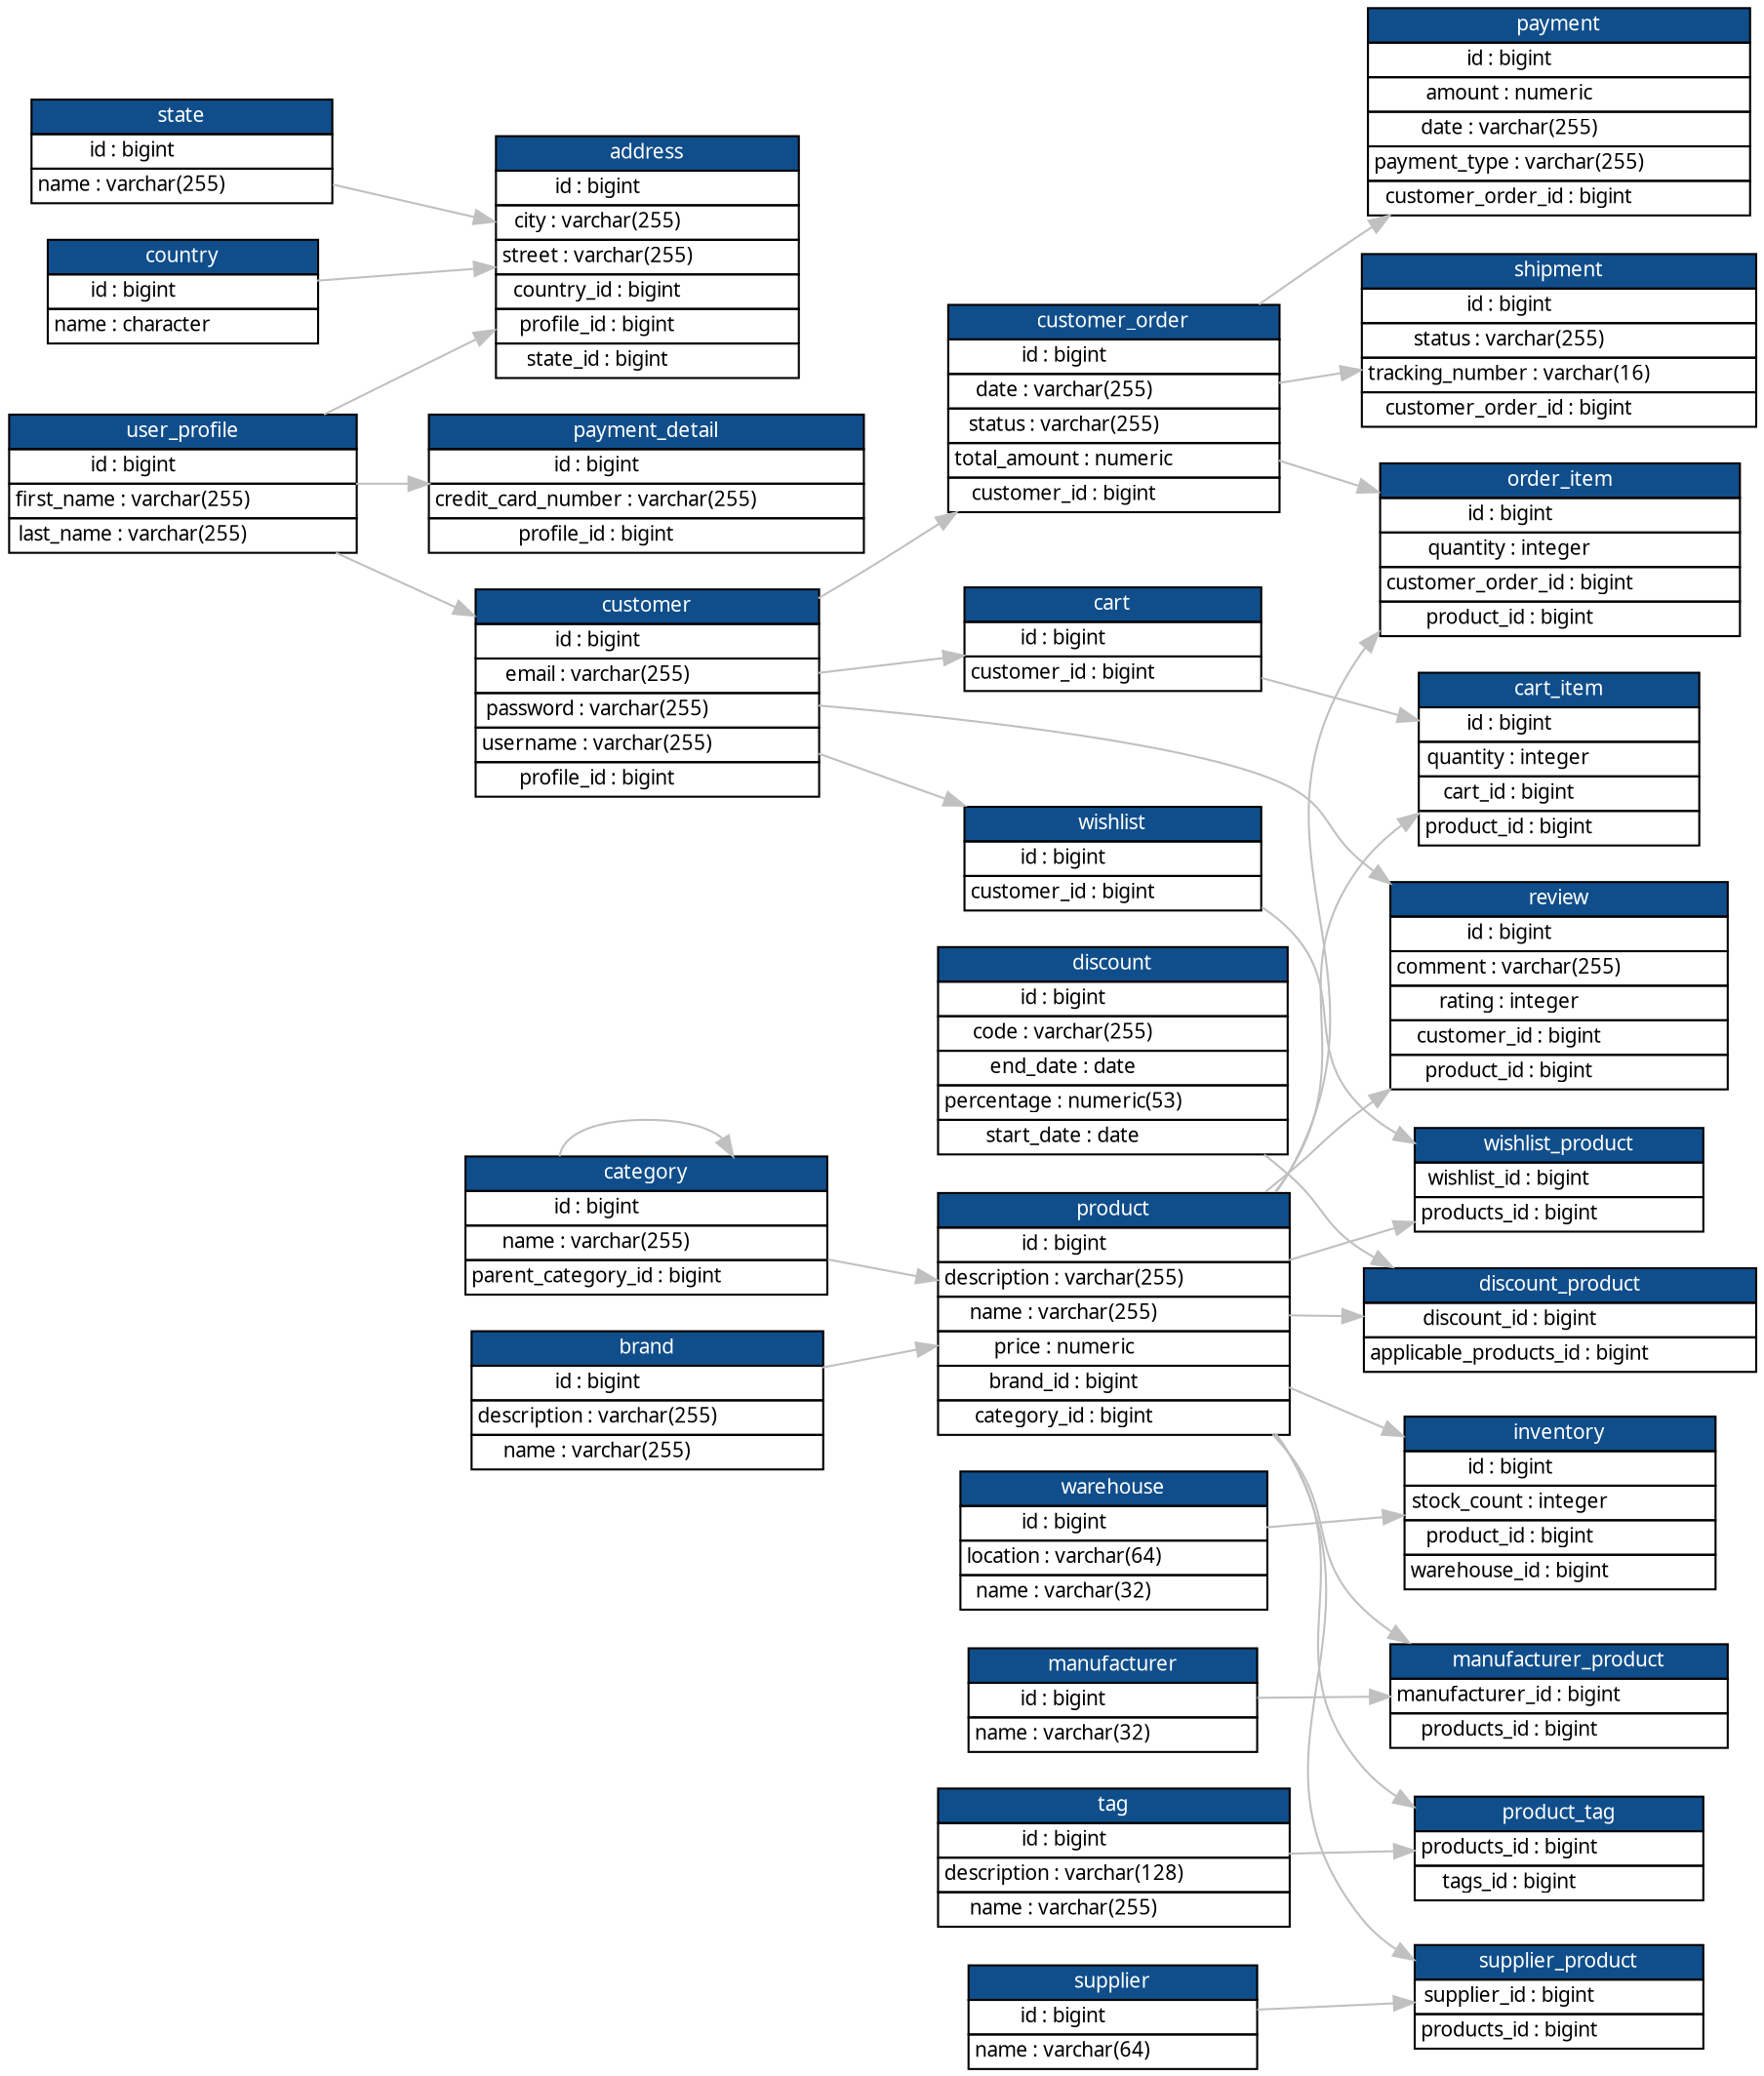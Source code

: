 digraph ERD {
graph[rankdir=LR, splines=true];
node [shape=record, fontsize=10, fontname="Verdana"];
edge [style=solid, color="gray"];
"address" [shape=none, margin=0, label=<<table border="0" cellborder="1" cellspacing="0" cellpadding="2">
<tr><td bgcolor="dodgerblue4" color="black"><font color="white">address</font></td></tr>
<tr><td>id : bigint     </td></tr>
<tr><td>city : varchar(255)     </td></tr>
<tr><td>street : varchar(255)     </td></tr>
<tr><td>country_id : bigint     </td></tr>
<tr><td>profile_id : bigint     </td></tr>
<tr><td>state_id : bigint     </td></tr>
</table>>];
"brand" [shape=none, margin=0, label=<<table border="0" cellborder="1" cellspacing="0" cellpadding="2">
<tr><td bgcolor="dodgerblue4" color="black"><font color="white">brand</font></td></tr>
<tr><td>id : bigint     </td></tr>
<tr><td>description : varchar(255)     </td></tr>
<tr><td>name : varchar(255)     </td></tr>
</table>>];
"cart" [shape=none, margin=0, label=<<table border="0" cellborder="1" cellspacing="0" cellpadding="2">
<tr><td bgcolor="dodgerblue4" color="black"><font color="white">cart</font></td></tr>
<tr><td>id : bigint     </td></tr>
<tr><td>customer_id : bigint     </td></tr>
</table>>];
"cart_item" [shape=none, margin=0, label=<<table border="0" cellborder="1" cellspacing="0" cellpadding="2">
<tr><td bgcolor="dodgerblue4" color="black"><font color="white">cart_item</font></td></tr>
<tr><td>id : bigint     </td></tr>
<tr><td>quantity : integer     </td></tr>
<tr><td>cart_id : bigint     </td></tr>
<tr><td>product_id : bigint     </td></tr>
</table>>];
"category" [shape=none, margin=0, label=<<table border="0" cellborder="1" cellspacing="0" cellpadding="2">
<tr><td bgcolor="dodgerblue4" color="black"><font color="white">category</font></td></tr>
<tr><td>id : bigint     </td></tr>
<tr><td>name : varchar(255)     </td></tr>
<tr><td>parent_category_id : bigint     </td></tr>
</table>>];
"country" [shape=none, margin=0, label=<<table border="0" cellborder="1" cellspacing="0" cellpadding="2">
<tr><td bgcolor="dodgerblue4" color="black"><font color="white">country</font></td></tr>
<tr><td>id : bigint     </td></tr>
<tr><td>name : character     </td></tr>
</table>>];
"customer" [shape=none, margin=0, label=<<table border="0" cellborder="1" cellspacing="0" cellpadding="2">
<tr><td bgcolor="dodgerblue4" color="black"><font color="white">customer</font></td></tr>
<tr><td>id : bigint     </td></tr>
<tr><td>email : varchar(255)     </td></tr>
<tr><td>password : varchar(255)     </td></tr>
<tr><td>username : varchar(255)     </td></tr>
<tr><td>profile_id : bigint     </td></tr>
</table>>];
"customer_order" [shape=none, margin=0, label=<<table border="0" cellborder="1" cellspacing="0" cellpadding="2">
<tr><td bgcolor="dodgerblue4" color="black"><font color="white">customer_order</font></td></tr>
<tr><td>id : bigint     </td></tr>
<tr><td>date : varchar(255)     </td></tr>
<tr><td>status : varchar(255)     </td></tr>
<tr><td>total_amount : numeric     </td></tr>
<tr><td>customer_id : bigint     </td></tr>
</table>>];
"discount" [shape=none, margin=0, label=<<table border="0" cellborder="1" cellspacing="0" cellpadding="2">
<tr><td bgcolor="dodgerblue4" color="black"><font color="white">discount</font></td></tr>
<tr><td>id : bigint     </td></tr>
<tr><td>code : varchar(255)     </td></tr>
<tr><td>end_date : date     </td></tr>
<tr><td>percentage : numeric(53)     </td></tr>
<tr><td>start_date : date     </td></tr>
</table>>];
"discount_product" [shape=none, margin=0, label=<<table border="0" cellborder="1" cellspacing="0" cellpadding="2">
<tr><td bgcolor="dodgerblue4" color="black"><font color="white">discount_product</font></td></tr>
<tr><td>discount_id : bigint     </td></tr>
<tr><td>applicable_products_id : bigint     </td></tr>
</table>>];
"inventory" [shape=none, margin=0, label=<<table border="0" cellborder="1" cellspacing="0" cellpadding="2">
<tr><td bgcolor="dodgerblue4" color="black"><font color="white">inventory</font></td></tr>
<tr><td>id : bigint     </td></tr>
<tr><td>stock_count : integer     </td></tr>
<tr><td>product_id : bigint     </td></tr>
<tr><td>warehouse_id : bigint     </td></tr>
</table>>];
"manufacturer" [shape=none, margin=0, label=<<table border="0" cellborder="1" cellspacing="0" cellpadding="2">
<tr><td bgcolor="dodgerblue4" color="black"><font color="white">manufacturer</font></td></tr>
<tr><td>id : bigint     </td></tr>
<tr><td>name : varchar(32)     </td></tr>
</table>>];
"manufacturer_product" [shape=none, margin=0, label=<<table border="0" cellborder="1" cellspacing="0" cellpadding="2">
<tr><td bgcolor="dodgerblue4" color="black"><font color="white">manufacturer_product</font></td></tr>
<tr><td>manufacturer_id : bigint     </td></tr>
<tr><td>products_id : bigint     </td></tr>
</table>>];
"order_item" [shape=none, margin=0, label=<<table border="0" cellborder="1" cellspacing="0" cellpadding="2">
<tr><td bgcolor="dodgerblue4" color="black"><font color="white">order_item</font></td></tr>
<tr><td>id : bigint     </td></tr>
<tr><td>quantity : integer     </td></tr>
<tr><td>customer_order_id : bigint     </td></tr>
<tr><td>product_id : bigint     </td></tr>
</table>>];
"payment" [shape=none, margin=0, label=<<table border="0" cellborder="1" cellspacing="0" cellpadding="2">
<tr><td bgcolor="dodgerblue4" color="black"><font color="white">payment</font></td></tr>
<tr><td>id : bigint     </td></tr>
<tr><td>amount : numeric     </td></tr>
<tr><td>date : varchar(255)     </td></tr>
<tr><td>payment_type : varchar(255)     </td></tr>
<tr><td>customer_order_id : bigint     </td></tr>
</table>>];
"payment_detail" [shape=none, margin=0, label=<<table border="0" cellborder="1" cellspacing="0" cellpadding="2">
<tr><td bgcolor="dodgerblue4" color="black"><font color="white">payment_detail</font></td></tr>
<tr><td>id : bigint     </td></tr>
<tr><td>credit_card_number : varchar(255)     </td></tr>
<tr><td>profile_id : bigint     </td></tr>
</table>>];
"product" [shape=none, margin=0, label=<<table border="0" cellborder="1" cellspacing="0" cellpadding="2">
<tr><td bgcolor="dodgerblue4" color="black"><font color="white">product</font></td></tr>
<tr><td>id : bigint     </td></tr>
<tr><td>description : varchar(255)     </td></tr>
<tr><td>name : varchar(255)     </td></tr>
<tr><td>price : numeric     </td></tr>
<tr><td>brand_id : bigint     </td></tr>
<tr><td>category_id : bigint     </td></tr>
</table>>];
"product_tag" [shape=none, margin=0, label=<<table border="0" cellborder="1" cellspacing="0" cellpadding="2">
<tr><td bgcolor="dodgerblue4" color="black"><font color="white">product_tag</font></td></tr>
<tr><td>products_id : bigint     </td></tr>
<tr><td>tags_id : bigint     </td></tr>
</table>>];
"review" [shape=none, margin=0, label=<<table border="0" cellborder="1" cellspacing="0" cellpadding="2">
<tr><td bgcolor="dodgerblue4" color="black"><font color="white">review</font></td></tr>
<tr><td>id : bigint     </td></tr>
<tr><td>comment : varchar(255)     </td></tr>
<tr><td>rating : integer     </td></tr>
<tr><td>customer_id : bigint     </td></tr>
<tr><td>product_id : bigint     </td></tr>
</table>>];
"shipment" [shape=none, margin=0, label=<<table border="0" cellborder="1" cellspacing="0" cellpadding="2">
<tr><td bgcolor="dodgerblue4" color="black"><font color="white">shipment</font></td></tr>
<tr><td>id : bigint     </td></tr>
<tr><td>status : varchar(255)     </td></tr>
<tr><td>tracking_number : varchar(16)     </td></tr>
<tr><td>customer_order_id : bigint     </td></tr>
</table>>];
"state" [shape=none, margin=0, label=<<table border="0" cellborder="1" cellspacing="0" cellpadding="2">
<tr><td bgcolor="dodgerblue4" color="black"><font color="white">state</font></td></tr>
<tr><td>id : bigint     </td></tr>
<tr><td>name : varchar(255)     </td></tr>
</table>>];
"supplier" [shape=none, margin=0, label=<<table border="0" cellborder="1" cellspacing="0" cellpadding="2">
<tr><td bgcolor="dodgerblue4" color="black"><font color="white">supplier</font></td></tr>
<tr><td>id : bigint     </td></tr>
<tr><td>name : varchar(64)     </td></tr>
</table>>];
"supplier_product" [shape=none, margin=0, label=<<table border="0" cellborder="1" cellspacing="0" cellpadding="2">
<tr><td bgcolor="dodgerblue4" color="black"><font color="white">supplier_product</font></td></tr>
<tr><td>supplier_id : bigint     </td></tr>
<tr><td>products_id : bigint     </td></tr>
</table>>];
"tag" [shape=none, margin=0, label=<<table border="0" cellborder="1" cellspacing="0" cellpadding="2">
<tr><td bgcolor="dodgerblue4" color="black"><font color="white">tag</font></td></tr>
<tr><td>id : bigint     </td></tr>
<tr><td>description : varchar(128)     </td></tr>
<tr><td>name : varchar(255)     </td></tr>
</table>>];
"user_profile" [shape=none, margin=0, label=<<table border="0" cellborder="1" cellspacing="0" cellpadding="2">
<tr><td bgcolor="dodgerblue4" color="black"><font color="white">user_profile</font></td></tr>
<tr><td>id : bigint     </td></tr>
<tr><td>first_name : varchar(255)     </td></tr>
<tr><td>last_name : varchar(255)     </td></tr>
</table>>];
"warehouse" [shape=none, margin=0, label=<<table border="0" cellborder="1" cellspacing="0" cellpadding="2">
<tr><td bgcolor="dodgerblue4" color="black"><font color="white">warehouse</font></td></tr>
<tr><td>id : bigint     </td></tr>
<tr><td>location : varchar(64)     </td></tr>
<tr><td>name : varchar(32)     </td></tr>
</table>>];
"wishlist" [shape=none, margin=0, label=<<table border="0" cellborder="1" cellspacing="0" cellpadding="2">
<tr><td bgcolor="dodgerblue4" color="black"><font color="white">wishlist</font></td></tr>
<tr><td>id : bigint     </td></tr>
<tr><td>customer_id : bigint     </td></tr>
</table>>];
"wishlist_product" [shape=none, margin=0, label=<<table border="0" cellborder="1" cellspacing="0" cellpadding="2">
<tr><td bgcolor="dodgerblue4" color="black"><font color="white">wishlist_product</font></td></tr>
<tr><td>wishlist_id : bigint     </td></tr>
<tr><td>products_id : bigint     </td></tr>
</table>>];
"country" -> "address";
"state" -> "address";
"user_profile" -> "address";
"customer" -> "cart";
"cart" -> "cart_item";
"product" -> "cart_item";
"category" -> "category";
"user_profile" -> "customer";
"customer" -> "customer_order";
"discount" -> "discount_product";
"product" -> "discount_product";
"product" -> "inventory";
"warehouse" -> "inventory";
"manufacturer" -> "manufacturer_product";
"product" -> "manufacturer_product";
"customer_order" -> "order_item";
"product" -> "order_item";
"customer_order" -> "payment";
"user_profile" -> "payment_detail";
"brand" -> "product";
"category" -> "product";
"product" -> "product_tag";
"tag" -> "product_tag";
"customer" -> "review";
"product" -> "review";
"customer_order" -> "shipment";
"product" -> "supplier_product";
"supplier" -> "supplier_product";
"customer" -> "wishlist";
"product" -> "wishlist_product";
"wishlist" -> "wishlist_product";
}